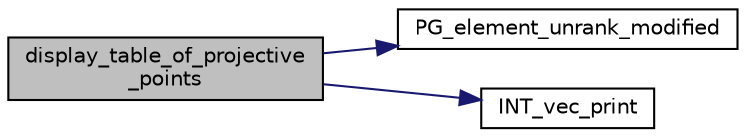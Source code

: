 digraph "display_table_of_projective_points"
{
  edge [fontname="Helvetica",fontsize="10",labelfontname="Helvetica",labelfontsize="10"];
  node [fontname="Helvetica",fontsize="10",shape=record];
  rankdir="LR";
  Node3843 [label="display_table_of_projective\l_points",height=0.2,width=0.4,color="black", fillcolor="grey75", style="filled", fontcolor="black"];
  Node3843 -> Node3844 [color="midnightblue",fontsize="10",style="solid",fontname="Helvetica"];
  Node3844 [label="PG_element_unrank_modified",height=0.2,width=0.4,color="black", fillcolor="white", style="filled",URL="$df/de4/projective_8_c.html#a83ae9b605d496f6a90345303f6efae64"];
  Node3843 -> Node3845 [color="midnightblue",fontsize="10",style="solid",fontname="Helvetica"];
  Node3845 [label="INT_vec_print",height=0.2,width=0.4,color="black", fillcolor="white", style="filled",URL="$df/dbf/sajeeb_8_c.html#a79a5901af0b47dd0d694109543c027fe"];
}
